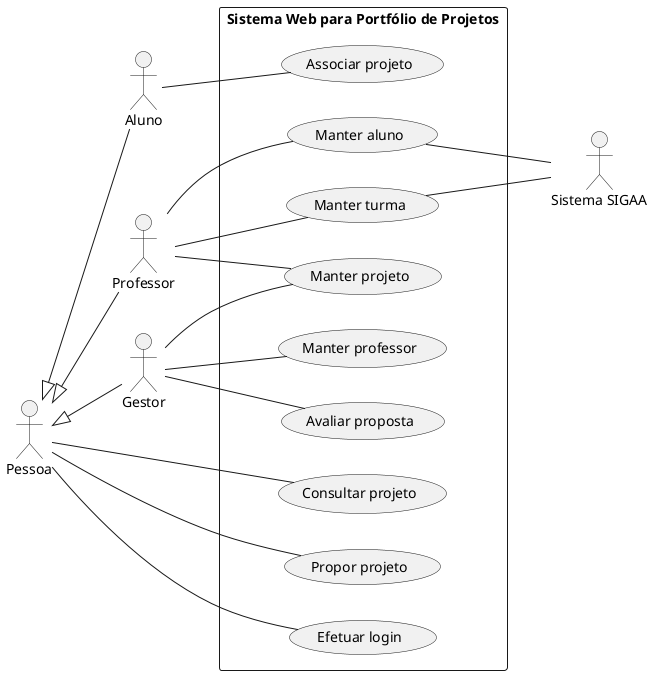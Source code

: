 @startuml
left to right direction
' Atores
:Pessoa: as Pessoa
:Aluno: as Aluno
:Professor: as Professor
:Gestor: as Gestor
:Sistema SIGAA: as SIGAA

' Extensões de atores
Pessoa <|-- Aluno
Pessoa <|-- Professor
Pessoa <|-- Gestor


rectangle "Sistema Web para Portfólio de Projetos" {
    (Consultar projeto) as ConsProj
    (Propor projeto) as PropProj
    (Manter projeto) as MantProj
    (Efetuar login) as EfetLog
    (Manter turma) as MantTurm
    (Manter professor) as MantProf
    (Manter aluno) as MantAlun
    (Avaliar proposta) as AvalProp
    (Associar projeto) as AssocProj
}

Aluno -- AssocProj

Pessoa -- ConsProj
Pessoa -- PropProj
Pessoa -- EfetLog

Professor -- MantAlun
Professor -- MantTurm
Professor -- MantProj

Gestor -- AvalProp
Gestor -- MantProj
Gestor -- MantProf

SIGAA -up- MantTurm
SIGAA -up- MantAlun
@enduml

